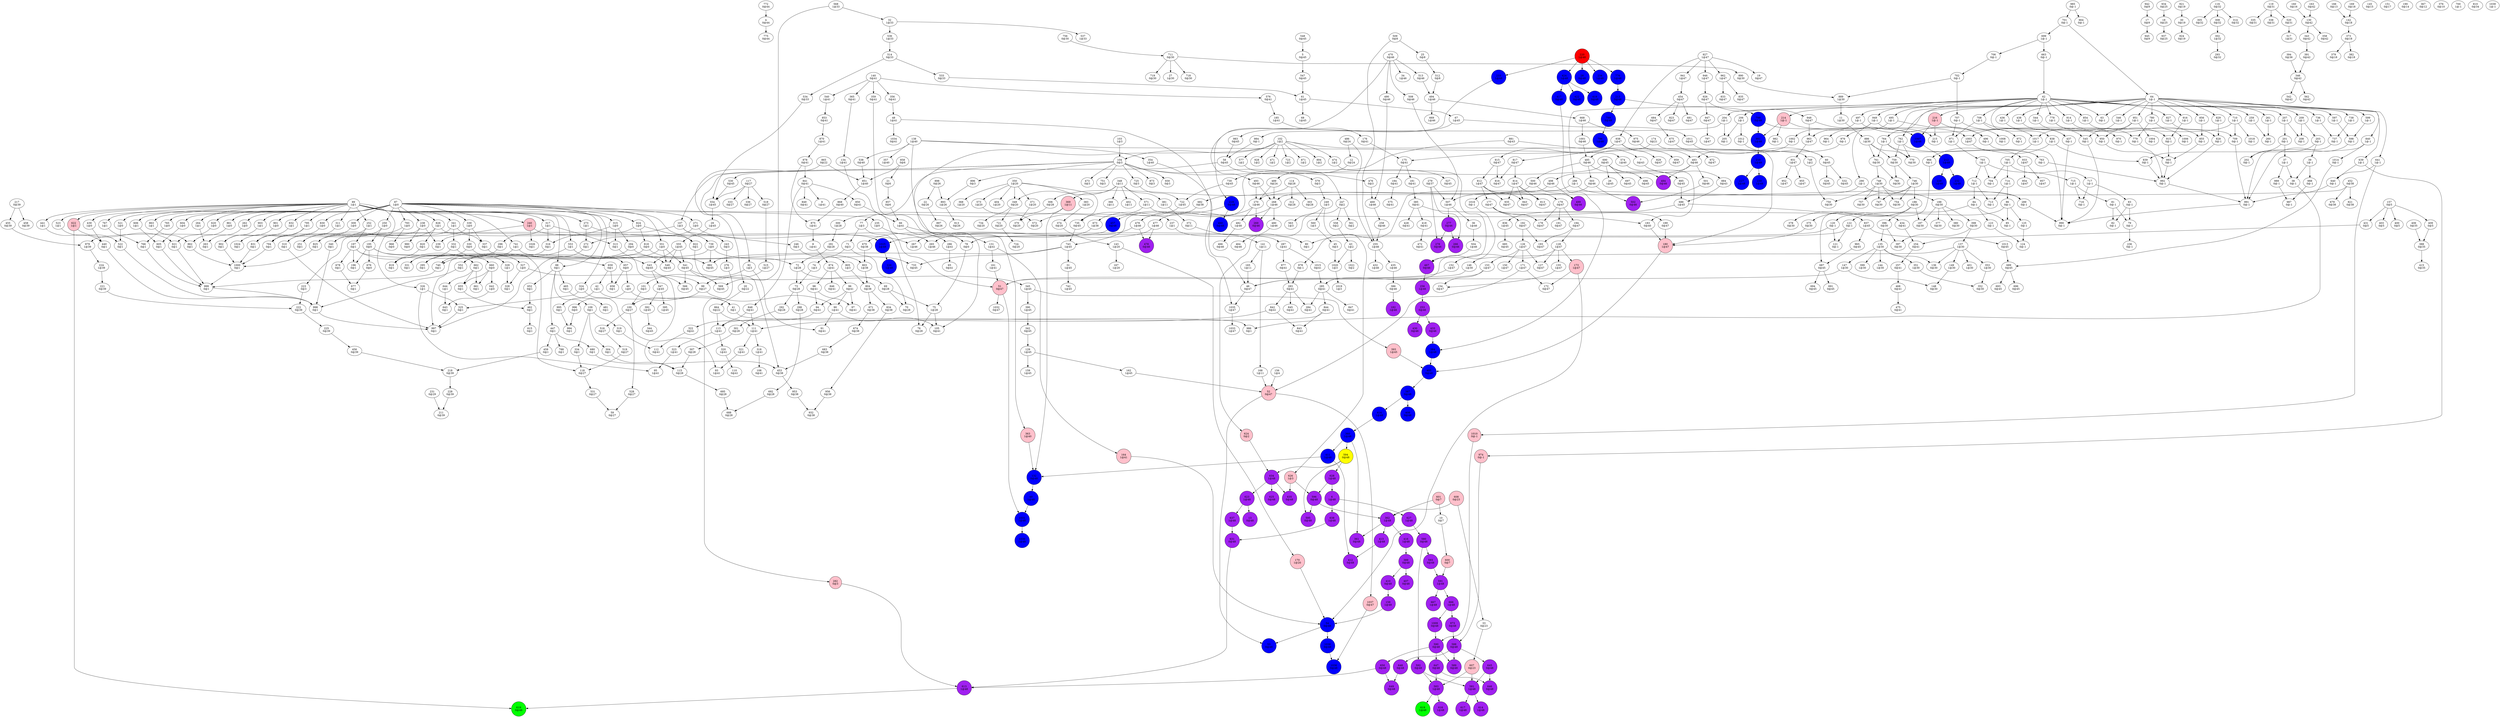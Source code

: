 digraph {
"4
0@44"->"775
0@44";
"5
0@45"->"547
0@45";
"6
1@48"->"627
1@48";
"6
1@48"->"638
1@48";
"7
0@43"->"884
0@43";
"8
1@41"->"874
1@41";
"9
1@41";
"10
0@7"->"600
0@7";
"11
1@30"->"886
1@30";
"12
0@24"->"489
0@24";
"13
0@48";
"17
0@9"->"945
0@9";
"18
0@25"->"937
0@25";
"19
0@47";
"20
0@22"->"864
0@22";
"21
0@6"->"857
0@6";
"22
0@26"->"897
0@26";
"25
0@8"->"512
0@8";
"26
1@45";
"27
1@30";
"28
0@48";
"29
1@45"->"555
1@45";
"30
0@19"->"924
0@19";
"31
1@45"->"742
1@45";
"32
1@33"->"536
1@33";
"32
1@33"->"537
1@33";
"33
0@23"->"607
0@23";
"34
1@46";
"36
1@46"->"504
1@46";
"37
1@-1"->"38
0@-1";
"37
1@-1"->"989
0@-1";
"38
0@-1"->"986
0@1";
"39
1@-1"->"38
0@-1";
"39
1@-1"->"988
0@-1";
"40
1@0"->"41
0@1";
"40
1@0"->"996
0@0";
"41
0@1"->"986
0@1";
"42
1@1"->"41
0@1";
"42
1@1"->"995
0@1";
"43
1@2"->"1020
1@3";
"43
1@2"->"1021
0@2";
"45
0@3"->"1020
1@3";
"46
0@47"->"1035
1@47";
"48
1@41"->"1034
0@41";
"48
1@41"->"1035
1@47";
"49
1@48"->"1031
1@48";
"51
0@47"->"1031
1@48";
"51
0@47"->"1032
0@47";
"52
0@47"->"53
0@48";
"52
0@47"->"1037
0@47";
"53
0@48";
"54
0@48"->"53
0@48";
"54
0@48"->"1038
0@48";
"58
0@45"->"527
0@45";
"58
0@45"->"530
0@45";
"59
0@27";
"60
0@45"->"529
0@45";
"60
0@45"->"532
0@45";
"61
1@45"->"67
1@45";
"61
1@45"->"68
1@45";
"62
1@-1"->"63
0@-1";
"62
1@-1"->"204
1@-1";
"62
1@-1"->"207
1@-1";
"62
1@-1"->"214
1@-1";
"62
1@-1"->"259
1@-1";
"62
1@-1"->"288
1@-1";
"62
1@-1"->"436
1@-1";
"62
1@-1"->"495
1@-1";
"62
1@-1"->"544
1@-1";
"62
1@-1"->"597
1@-1";
"62
1@-1"->"639
1@-1";
"62
1@-1"->"708
1@-1";
"62
1@-1"->"736
1@-1";
"62
1@-1"->"762
1@-1";
"62
1@-1"->"778
1@-1";
"62
1@-1"->"827
1@-1";
"62
1@-1"->"838
1@-1";
"62
1@-1"->"854
1@-1";
"62
1@-1"->"914
1@-1";
"62
1@-1"->"949
1@-1";
"63
0@-1";
"64
1@-1"->"63
0@-1";
"64
1@-1"->"206
1@-1";
"64
1@-1"->"209
1@-1";
"64
1@-1"->"216
1@-1";
"64
1@-1"->"261
1@-1";
"64
1@-1"->"290
1@-1";
"64
1@-1"->"438
1@-1";
"64
1@-1"->"497
1@-1";
"64
1@-1"->"546
1@-1";
"64
1@-1"->"599
1@-1";
"64
1@-1"->"641
1@-1";
"64
1@-1"->"710
1@-1";
"64
1@-1"->"738
1@-1";
"64
1@-1"->"764
1@-1";
"64
1@-1"->"780
1@-1";
"64
1@-1"->"829
1@-1";
"64
1@-1"->"840
1@-1";
"64
1@-1"->"856
1@-1";
"64
1@-1"->"916
1@-1";
"64
1@-1"->"951
1@-1";
"65
0@41";
"66
1@41"->"286
1@41";
"66
1@41"->"287
1@41";
"67
1@45"->"983
0@45";
"67
1@45"->"1011
0@45";
"68
1@45";
"69
0@28"->"70
0@28";
"69
0@28"->"75
1@28";
"70
0@28";
"71
0@3"->"70
0@28";
"71
0@3"->"74
1@3";
"72
1@28"->"69
0@28";
"72
1@28"->"73
0@28";
"73
0@28"->"292
0@28";
"73
0@28"->"298
0@28";
"74
1@3"->"73
0@28";
"75
1@28"->"76
0@28";
"75
1@28"->"105
0@41";
"76
0@28";
"77
1@3"->"71
0@3";
"77
1@3"->"76
0@28";
"78
0@0"->"75
1@28";
"79
0@-1"->"236
0@-1";
"80
0@1";
"81
0@-1"->"79
0@-1";
"81
0@-1"->"82
0@-1";
"82
0@-1";
"83
0@-1"->"79
0@-1";
"83
0@-1"->"82
0@-1";
"84
0@-1"->"85
0@-1";
"84
0@-1"->"120
0@-1";
"84
0@-1"->"123
0@-1";
"85
0@-1";
"86
0@-1"->"85
0@-1";
"86
0@-1"->"122
0@-1";
"86
0@-1"->"125
0@-1";
"87
1@0"->"88
0@1";
"87
1@0"->"235
1@0";
"87
1@0"->"238
1@0";
"87
1@0"->"250
1@0";
"87
1@0"->"262
1@0";
"87
1@0"->"271
1@0";
"87
1@0"->"309
1@0";
"87
1@0"->"315
1@0";
"87
1@0"->"324
1@0";
"87
1@0"->"339
1@0";
"87
1@0"->"439
1@0";
"87
1@0"->"521
1@0";
"87
1@0"->"551
1@0";
"87
1@0"->"604
1@0";
"87
1@0"->"620
1@0";
"87
1@0"->"739
1@0";
"87
1@0"->"765
1@0";
"87
1@0"->"793
1@0";
"87
1@0"->"824
1@0";
"87
1@0"->"830
1@0";
"87
1@0"->"861
1@0";
"87
1@0"->"901
1@0";
"88
0@1"->"109
0@1";
"88
0@1"->"447
0@1";
"88
0@1"->"465
0@1";
"88
0@1"->"652
0@1";
"89
1@1"->"88
0@1";
"89
1@1"->"237
1@1";
"89
1@1"->"240
1@1";
"89
1@1"->"252
1@1";
"89
1@1"->"264
1@1";
"89
1@1"->"273
1@1";
"89
1@1"->"311
1@1";
"89
1@1"->"317
1@1";
"89
1@1"->"326
1@1";
"89
1@1"->"341
1@1";
"89
1@1"->"441
1@1";
"89
1@1"->"523
1@1";
"89
1@1"->"553
1@1";
"89
1@1"->"606
1@1";
"89
1@1"->"622
1@1";
"89
1@1"->"741
1@1";
"89
1@1"->"767
1@1";
"89
1@1"->"795
1@1";
"89
1@1"->"826
1@1";
"89
1@1"->"832
1@1";
"89
1@1"->"863
1@1";
"89
1@1"->"903
1@1";
"90
1@41"->"91
0@41";
"90
1@41"->"105
0@41";
"91
0@41";
"92
1@3"->"91
0@41";
"92
1@3"->"101
0@3";
"93
1@41";
"94
0@41"->"322
0@41";
"95
1@41";
"96
0@41"->"90
1@41";
"96
0@41"->"94
0@41";
"96
0@41"->"97
0@41";
"97
0@41";
"98
0@41"->"94
0@41";
"98
0@41"->"97
0@41";
"99
0@27"->"90
1@41";
"99
0@27"->"100
0@27";
"100
0@27"->"516
0@27";
"100
0@27"->"528
0@27";
"101
0@3"->"100
0@27";
"102
1@2"->"104
0@3";
"102
1@2"->"105
0@41";
"102
1@2"->"471
1@2";
"102
1@2"->"474
1@2";
"102
1@2"->"577
1@2";
"102
1@2"->"723
1@2";
"102
1@2"->"749
1@2";
"102
1@2"->"871
1@2";
"102
1@2"->"894
1@2";
"102
1@2"->"928
1@2";
"103
1@3"->"104
0@3";
"104
0@3"->"77
1@3";
"104
0@3"->"92
1@3";
"104
0@3"->"107
1@3";
"104
0@3"->"473
0@3";
"104
0@3"->"476
0@3";
"104
0@3"->"579
0@3";
"104
0@3"->"725
0@3";
"104
0@3"->"751
0@3";
"104
0@3"->"873
0@3";
"104
0@3"->"896
0@3";
"104
0@3"->"930
0@3";
"105
0@41";
"107
1@3"->"223
0@3";
"107
1@3"->"243
0@3";
"107
1@3"->"246
0@3";
"108
0@41";
"109
0@1"->"304
0@1";
"109
0@1"->"319
0@1";
"109
0@1"->"334
0@1";
"110
0@41";
"111
1@41"->"318
1@41";
"111
1@41"->"321
1@41";
"112
0@41";
"113
1@41"->"320
1@41";
"113
1@41"->"323
1@41";
"114
0@28"->"303
0@28";
"114
0@28"->"306
0@28";
"114
0@28"->"312
0@28";
"115
0@28"->"695
0@28";
"116
0@32"->"305
0@32";
"116
0@32"->"308
0@32";
"116
0@32"->"314
0@32";
"117
0@27"->"333
0@27";
"117
0@27"->"336
0@27";
"117
0@27"->"518
0@27";
"117
0@27"->"554
1@45";
"118
0@27"->"531
0@27";
"119
0@31"->"335
0@31";
"119
0@31"->"338
0@31";
"119
0@31"->"520
0@31";
"120
0@-1"->"78
0@0";
"120
0@-1"->"121
0@-1";
"121
0@-1";
"122
0@-1"->"80
0@1";
"122
0@-1"->"121
0@-1";
"123
0@-1"->"124
0@-1";
"124
0@-1";
"125
0@-1"->"124
0@-1";
"126
1@47"->"127
0@47";
"126
1@47"->"150
1@47";
"126
1@47"->"153
1@47";
"126
1@47"->"171
1@47";
"127
0@47";
"128
1@47"->"127
0@47";
"128
1@47"->"152
1@47";
"128
1@47"->"155
1@47";
"128
1@47"->"173
1@47";
"129
1@45"->"159
1@45";
"129
1@45"->"162
1@45";
"130
0@42"->"343
0@42";
"130
0@42"->"358
0@42";
"131
1@41"->"161
1@41";
"131
1@41"->"164
1@41";
"132
0@48"->"49
1@48";
"134
1@41"->"51
0@47";
"135
1@30"->"136
0@30";
"135
1@30"->"144
1@30";
"135
1@30"->"147
1@30";
"135
1@30"->"351
1@30";
"135
1@30"->"399
1@30";
"136
0@30";
"137
1@30"->"136
0@30";
"137
1@30"->"146
1@30";
"137
1@30"->"149
1@30";
"137
1@30"->"353
1@30";
"137
1@30"->"401
1@30";
"138
1@40"->"354
1@40";
"138
1@40"->"357
1@40";
"138
1@40"->"363
1@40";
"138
1@40"->"538
0@40";
"138
1@40"->"574
1@40";
"140
0@41"->"356
0@41";
"140
0@41"->"359
0@41";
"140
0@41"->"365
0@41";
"140
0@41"->"540
1@41";
"140
0@41"->"576
0@41";
"141
1@11"->"165
1@11";
"141
1@11"->"168
1@11";
"142
0@18"->"373
0@18";
"143
1@20"->"167
1@20";
"143
1@20"->"170
1@20";
"144
1@30";
"145
0@15";
"146
1@30"->"51
0@47";
"147
1@30"->"46
0@47";
"147
1@30"->"148
0@30";
"148
0@30";
"149
1@30"->"148
0@30";
"150
1@47";
"151
0@17";
"152
1@47"->"51
0@47";
"153
1@47"->"46
0@47";
"153
1@47"->"154
0@47";
"154
0@47";
"155
1@47"->"154
0@47";
"156
1@4"->"52
0@47";
"157
0@5"->"400
0@5";
"157
0@5"->"403
0@5";
"157
0@5"->"409
0@5";
"157
0@5"->"431
0@5";
"158
1@48"->"54
0@48";
"159
1@45";
"160
0@16"->"130
0@42";
"161
1@41"->"51
0@47";
"162
1@45"->"52
0@47";
"163
0@42"->"130
0@42";
"164
1@41"->"54
0@48";
"165
1@11"->"46
0@47";
"166
0@13"->"142
0@18";
"167
1@20";
"168
1@11"->"52
0@47";
"169
0@18"->"142
0@18";
"170
1@20"->"54
0@48";
"171
1@47"->"52
0@47";
"171
1@47"->"172
0@47";
"172
0@47";
"173
1@47"->"54
0@48";
"173
1@47"->"172
0@47";
"174
0@21"->"175
0@41";
"174
0@21"->"180
1@47";
"175
0@41"->"181
0@41";
"175
0@41"->"184
0@41";
"176
0@41"->"175
0@41";
"177
0@47"->"178
0@47";
"177
0@47"->"189
0@47";
"177
0@47"->"192
0@47";
"178
0@47";
"179
0@47"->"178
0@47";
"179
0@47"->"191
0@47";
"179
0@47"->"194
0@47";
"180
1@47"->"405
0@48";
"181
0@41"->"385
0@41";
"182
1@46";
"183
0@40"->"180
1@47";
"184
0@41"->"575
0@41";
"185
1@41"->"176
0@41";
"186
0@30"->"187
0@30";
"186
0@30"->"375
0@30";
"186
0@30"->"378
0@30";
"186
0@30"->"396
0@30";
"187
0@30";
"188
0@30"->"187
0@30";
"188
0@30"->"377
0@30";
"188
0@30"->"380
0@30";
"188
0@30"->"398
0@30";
"189
0@47"->"180
1@47";
"190
0@14";
"191
0@47";
"192
0@47"->"126
1@47";
"192
0@47"->"193
0@47";
"193
0@47";
"194
0@47"->"128
1@47";
"194
0@47"->"193
0@47";
"195
0@0"->"196
0@1";
"195
0@0"->"657
0@0";
"195
0@0"->"660
0@0";
"195
0@0"->"676
0@0";
"196
0@1";
"197
0@1"->"196
0@1";
"197
0@1"->"659
0@1";
"197
0@1"->"662
0@1";
"197
0@1"->"678
0@1";
"201
0@-1"->"37
1@-1";
"201
0@-1"->"202
0@-1";
"202
0@-1";
"203
0@-1"->"39
1@-1";
"203
0@-1"->"202
0@-1";
"204
1@-1"->"205
0@-1";
"204
1@-1"->"984
0@-1";
"205
0@-1";
"206
1@-1"->"205
0@-1";
"206
1@-1"->"1012
0@-1";
"207
1@-1"->"201
0@-1";
"207
1@-1"->"208
0@-1";
"208
0@-1";
"209
1@-1"->"203
0@-1";
"209
1@-1"->"208
0@-1";
"210
1@48"->"227
1@48";
"210
1@48"->"230
1@48";
"211
0@39";
"212
1@48"->"229
1@48";
"212
1@48"->"232
1@48";
"213
0@48"->"798
0@48";
"213
0@48"->"799
0@48";
"214
1@-1"->"215
0@-1";
"214
1@-1"->"981
1@48";
"214
1@-1"->"982
0@-1";
"215
0@-1";
"216
1@-1"->"215
0@-1";
"216
1@-1"->"1007
1@48";
"216
1@-1"->"1008
0@-1";
"217
0@39"->"455
0@39";
"217
0@39"->"458
0@39";
"218
0@39"->"228
0@39";
"219
0@48"->"457
0@48";
"219
0@48"->"460
0@48";
"220
1@48"->"28
0@48";
"220
1@48"->"233
1@48";
"220
1@48"->"234
1@48";
"220
1@48"->"424
1@48";
"220
1@48"->"776
1@48";
"221
0@39"->"222
0@39";
"222
0@39"->"225
0@39";
"223
0@3"->"222
0@39";
"224
1@39"->"221
0@39";
"225
0@39"->"456
0@39";
"226
1@48";
"227
1@48";
"228
0@39"->"211
0@39";
"229
1@48";
"230
1@48";
"231
0@29"->"211
0@39";
"232
1@48";
"233
1@48"->"219
0@48";
"234
1@48";
"235
1@0"->"78
0@0";
"236
0@-1";
"237
1@1"->"80
0@1";
"238
1@0"->"239
0@1";
"238
1@0"->"979
1@39";
"238
1@0"->"980
0@0";
"239
0@1";
"240
1@1"->"239
0@1";
"240
1@1"->"1025
1@48";
"240
1@1"->"1026
0@1";
"243
0@3"->"276
1@3";
"246
0@3"->"805
1@3";
"247
0@2"->"558
0@2";
"247
0@2"->"561
0@2";
"247
0@2"->"624
0@2";
"249
1@3"->"560
1@3";
"249
1@3"->"563
1@3";
"249
1@3"->"626
1@3";
"250
1@0"->"195
0@0";
"250
1@0"->"251
0@1";
"251
0@1";
"252
1@1"->"197
0@1";
"252
1@1"->"251
0@1";
"253
0@46"->"430
0@46";
"253
0@46"->"433
0@46";
"254
0@41"->"257
0@41";
"255
1@46"->"432
1@46";
"255
1@46"->"435
1@46";
"256
1@46"->"253
0@46";
"257
0@41"->"468
0@41";
"258
0@46"->"255
1@46";
"259
1@-1"->"260
0@-1";
"260
0@-1";
"261
1@-1"->"260
0@-1";
"262
1@0"->"263
0@1";
"263
0@1";
"264
1@1"->"263
0@1";
"265
1@46";
"266
0@46";
"267
1@46";
"268
1@46"->"269
0@46";
"268
1@46"->"477
1@46";
"268
1@46"->"480
1@46";
"269
0@46";
"270
1@46"->"269
0@46";
"270
1@46"->"479
1@46";
"270
1@46"->"482
1@46";
"271
1@0"->"265
1@46";
"271
1@0"->"272
0@1";
"272
0@1"->"997
0@1";
"273
1@1"->"267
1@46";
"273
1@1"->"272
0@1";
"276
1@3"->"282
0@3";
"277
0@46"->"266
0@46";
"277
0@46"->"278
0@46";
"278
0@46";
"279
0@37"->"266
0@46";
"279
0@37"->"278
0@46";
"279
0@37"->"507
1@46";
"282
0@3"->"613
1@48";
"283
0@41"->"284
0@41";
"283
0@41"->"842
0@41";
"283
0@41"->"845
0@41";
"284
0@41";
"285
0@41"->"284
0@41";
"285
0@41"->"844
0@41";
"285
0@41"->"847
0@41";
"286
1@41"->"65
0@41";
"287
1@41"->"977
0@41";
"287
1@41"->"1015
0@41";
"288
1@-1"->"289
0@-1";
"288
1@-1"->"978
0@-1";
"289
0@-1"->"990
0@-1";
"290
1@-1"->"289
0@-1";
"290
1@-1"->"1016
0@-1";
"291
0@28"->"72
1@28";
"292
0@28"->"301
0@28";
"293
0@32";
"294
0@0"->"72
1@28";
"294
0@0"->"295
0@1";
"295
0@1";
"296
0@1"->"295
0@1";
"298
0@28"->"692
0@28";
"300
1@28"->"291
0@28";
"301
0@28"->"307
0@28";
"302
1@32"->"293
0@32";
"303
0@28";
"304
0@1"->"115
0@28";
"305
0@32";
"306
0@28"->"300
1@28";
"307
0@28"->"115
0@28";
"308
0@32"->"302
1@32";
"309
1@0"->"310
0@1";
"310
0@1"->"997
0@1";
"311
1@1"->"310
0@1";
"312
0@28";
"313
0@1"->"115
0@28";
"314
0@32";
"315
1@0"->"294
0@0";
"315
1@0"->"313
0@1";
"315
1@0"->"316
0@1";
"316
0@1"->"997
0@1";
"317
1@1"->"296
0@1";
"317
1@1"->"313
0@1";
"317
1@1"->"316
0@1";
"318
1@41"->"108
0@41";
"319
0@1"->"112
0@41";
"320
1@41"->"110
0@41";
"321
1@41"->"93
1@41";
"322
0@41"->"112
0@41";
"323
1@41"->"95
1@41";
"324
1@0"->"93
1@41";
"324
1@0"->"325
0@1";
"325
0@1"->"997
0@1";
"326
1@1"->"95
1@41";
"326
1@1"->"325
0@1";
"327
1@0"->"99
0@27";
"327
1@0"->"328
0@1";
"328
0@1";
"329
1@1"->"328
0@1";
"330
0@0"->"327
1@0";
"330
0@0"->"331
0@1";
"331
0@1";
"332
0@1"->"329
1@1";
"332
0@1"->"331
0@1";
"333
0@27";
"334
0@1"->"118
0@27";
"335
0@31";
"336
0@27";
"337
0@1"->"118
0@27";
"338
0@31";
"339
1@0"->"330
0@0";
"339
1@0"->"337
0@1";
"339
1@0"->"340
0@1";
"340
0@1"->"998
0@1";
"341
1@1"->"332
0@1";
"341
1@1"->"337
0@1";
"341
1@1"->"340
0@1";
"342
0@45"->"129
1@45";
"343
0@42"->"391
0@42";
"344
0@45";
"345
1@45"->"390
1@45";
"345
1@45"->"393
1@45";
"346
0@42"->"542
0@42";
"346
0@42"->"562
0@42";
"347
1@45"->"392
1@45";
"347
1@45"->"395
1@45";
"348
1@11"->"349
0@20";
"348
1@11"->"366
1@11";
"348
1@11"->"369
1@11";
"348
1@11"->"381
1@11";
"348
1@11"->"402
1@11";
"348
1@11"->"571
1@11";
"349
0@20"->"721
0@20";
"349
0@20"->"734
0@20";
"350
1@20"->"349
0@20";
"350
1@20"->"368
1@20";
"350
1@20"->"371
1@20";
"350
1@20"->"383
1@20";
"350
1@20"->"404
1@20";
"350
1@20"->"573
1@20";
"350
1@20"->"735
0@45";
"351
1@30"->"352
0@30";
"352
0@30";
"353
1@30"->"352
0@30";
"354
1@40"->"46
0@47";
"356
0@41"->"48
1@41";
"357
1@40";
"358
0@42";
"359
0@41"->"131
1@41";
"360
1@48"->"361
0@48";
"360
1@48"->"411
1@48";
"360
1@48"->"594
0@48";
"361
0@48";
"362
1@48"->"361
0@48";
"362
1@48"->"413
1@48";
"362
1@48"->"416
1@48";
"363
1@40"->"132
0@48";
"365
0@41"->"134
1@41";
"366
1@11";
"367
0@12";
"368
1@20";
"369
1@11"->"132
0@48";
"369
1@11"->"370
0@20";
"370
0@20";
"371
1@20"->"370
0@20";
"372
0@11"->"141
1@11";
"373
0@18"->"379
0@18";
"373
0@18"->"382
0@18";
"374
0@20"->"143
1@20";
"375
0@30"->"180
1@47";
"376
0@10";
"377
0@30";
"378
0@30";
"379
0@18";
"380
0@30";
"381
1@11"->"372
0@11";
"382
0@18";
"383
1@20"->"374
0@20";
"384
1@48"->"405
0@48";
"385
0@41"->"418
0@41";
"385
0@41"->"428
0@41";
"385
0@41"->"434
0@41";
"386
0@46"->"182
1@46";
"387
0@48"->"408
0@48";
"387
0@48"->"414
1@48";
"388
0@35"->"415
0@35";
"389
0@48"->"407
0@48";
"389
0@48"->"410
0@48";
"390
1@45"->"342
0@45";
"391
0@42"->"346
0@42";
"392
1@45"->"344
0@45";
"393
1@45"->"405
0@48";
"394
0@36"->"346
0@42";
"395
1@45";
"396
0@30"->"135
1@30";
"396
0@30"->"397
0@30";
"397
0@30";
"398
0@30"->"137
1@30";
"398
0@30"->"397
0@30";
"399
1@30";
"400
0@5";
"401
1@30";
"402
1@11";
"403
0@5";
"404
1@20";
"405
0@48"->"387
0@48";
"406
0@35"->"388
0@35";
"407
0@48";
"408
0@48";
"409
0@5"->"388
0@35";
"410
0@48"->"158
1@48";
"411
1@48"->"132
0@48";
"411
1@48"->"412
0@48";
"412
0@48";
"413
1@48"->"412
0@48";
"414
1@48"->"360
1@48";
"415
0@35";
"416
1@48"->"389
0@48";
"417
0@48"->"384
1@48";
"418
0@41"->"472
0@41";
"419
0@48";
"422
0@48";
"424
1@48"->"417
0@48";
"424
1@48"->"419
0@48";
"424
1@48"->"422
0@48";
"428
0@41";
"430
0@46";
"431
0@5"->"254
0@41";
"432
1@46";
"433
0@46"->"384
1@48";
"434
0@41"->"254
0@41";
"435
1@46"->"386
0@46";
"436
1@-1"->"437
0@-1";
"437
0@-1"->"990
0@-1";
"438
1@-1"->"437
0@-1";
"439
1@0"->"440
0@1";
"440
0@1"->"998
0@1";
"441
1@1"->"440
0@1";
"447
0@1"->"459
0@1";
"447
0@1"->"680
0@1";
"447
0@1"->"788
0@1";
"452
0@38"->"679
0@38";
"452
0@38"->"682
0@38";
"452
0@38"->"821
0@38";
"453
0@38"->"953
0@38";
"454
0@47"->"681
0@47";
"454
0@47"->"684
0@47";
"454
0@47"->"823
0@47";
"455
0@39"->"979
1@39";
"456
0@39"->"218
0@39";
"457
0@48"->"1025
1@48";
"458
0@39";
"459
0@1"->"218
0@39";
"460
0@48";
"462
0@1"->"615
0@1";
"464
0@46";
"465
0@1"->"481
0@1";
"466
0@46";
"467
0@46"->"256
1@46";
"468
0@41"->"475
0@41";
"469
1@46"->"258
0@46";
"470
0@46"->"34
1@46";
"470
0@46"->"490
0@46";
"470
0@46"->"493
0@46";
"470
0@46"->"508
0@46";
"470
0@46"->"513
0@46";
"471
1@2";
"472
0@41";
"473
0@3";
"474
1@2"->"467
0@46";
"475
0@41";
"476
0@3"->"469
1@46";
"477
1@46"->"265
1@46";
"477
1@46"->"478
0@46";
"478
0@46";
"479
1@46"->"267
1@46";
"479
1@46"->"478
0@46";
"480
1@46"->"464
0@46";
"481
0@1";
"482
1@46"->"466
0@46";
"483
0@46"->"484
0@46";
"483
0@46"->"498
0@46";
"483
0@46"->"501
0@46";
"484
0@46";
"485
0@46"->"484
0@46";
"485
0@46"->"500
0@46";
"485
0@46"->"503
0@46";
"486
0@24"->"12
0@24";
"486
0@24"->"255
1@46";
"489
0@24"->"268
1@46";
"489
0@24"->"270
1@46";
"490
0@46"->"469
1@46";
"493
0@46"->"268
1@46";
"493
0@46"->"270
1@46";
"494
1@46"->"668
1@46";
"494
1@46"->"669
1@46";
"495
1@-1"->"496
0@-1";
"495
1@-1"->"976
0@-1";
"496
0@-1"->"990
0@-1";
"497
1@-1"->"496
0@-1";
"497
1@-1"->"1002
0@-1";
"498
0@46"->"268
1@46";
"498
0@46"->"499
0@46";
"499
0@46";
"500
0@46"->"270
1@46";
"500
0@46"->"499
0@46";
"501
0@46"->"502
0@46";
"502
0@46";
"503
0@46"->"502
0@46";
"503
0@46"->"507
1@46";
"504
1@46"->"467
0@46";
"507
1@46"->"36
1@46";
"507
1@46"->"277
0@46";
"508
0@46"->"507
1@46";
"509
0@8"->"25
0@8";
"509
0@8"->"255
1@46";
"512
0@8"->"494
1@46";
"513
0@46"->"494
1@46";
"514
0@33"->"533
0@33";
"514
0@33"->"534
0@33";
"515
1@27"->"99
0@27";
"516
0@27"->"519
0@27";
"517
1@31";
"518
0@27"->"515
1@27";
"519
0@27"->"118
0@27";
"520
0@31"->"517
1@31";
"521
1@0"->"522
0@1";
"522
0@1"->"998
0@1";
"523
1@1"->"522
0@1";
"527
0@45";
"528
0@27"->"59
0@27";
"529
0@45";
"530
0@45"->"554
1@45";
"531
0@27"->"59
0@27";
"532
0@45";
"533
0@33"->"61
1@45";
"534
0@33"->"554
1@45";
"536
1@33"->"514
0@33";
"537
1@33";
"538
0@40"->"851
1@40";
"540
1@41"->"853
0@41";
"541
0@45"->"345
1@45";
"541
0@45"->"566
0@45";
"541
0@45"->"569
0@45";
"542
0@42";
"543
0@45"->"347
1@45";
"543
0@45"->"566
0@45";
"544
1@-1"->"545
0@-1";
"545
0@-1"->"990
0@-1";
"546
1@-1"->"545
0@-1";
"547
0@45"->"61
1@45";
"548
0@45"->"5
0@45";
"549
0@45";
"551
1@0"->"541
0@45";
"551
1@0"->"549
0@45";
"551
1@0"->"552
0@1";
"552
0@1"->"998
0@1";
"553
1@1"->"543
0@45";
"553
1@1"->"549
0@45";
"553
1@1"->"552
0@1";
"554
1@45"->"29
1@45";
"555
1@45"->"541
0@45";
"555
1@45"->"543
0@45";
"555
1@45"->"549
0@45";
"558
0@2"->"43
1@2";
"560
1@3"->"45
0@3";
"561
0@2";
"562
0@42";
"563
1@3";
"566
0@45";
"568
1@33"->"32
1@33";
"568
1@33"->"569
0@45";
"569
0@45";
"571
1@11"->"183
0@40";
"571
1@11"->"572
0@20";
"572
0@20";
"573
1@20"->"572
0@20";
"574
1@40"->"183
0@40";
"575
0@41";
"576
0@41"->"185
1@41";
"577
1@2"->"247
0@2";
"579
0@3"->"249
1@3";
"580
0@48"->"592
0@48";
"580
0@48"->"593
0@48";
"581
1@48"->"614
1@48";
"581
1@48"->"617
1@48";
"583
1@48"->"616
1@48";
"583
1@48"->"619
1@48";
"588
0@48"->"589
0@48";
"588
0@48"->"645
0@48";
"588
0@48"->"648
0@48";
"589
0@48";
"590
0@48"->"589
0@48";
"590
0@48"->"647
0@48";
"590
0@48"->"650
0@48";
"591
1@48"->"666
1@48";
"591
1@48"->"667
1@48";
"592
0@48"->"581
1@48";
"592
0@48"->"583
1@48";
"593
0@48"->"591
1@48";
"594
0@48"->"595
0@48";
"594
0@48"->"628
1@48";
"594
0@48"->"634
1@48";
"595
0@48";
"596
0@48"->"362
1@48";
"596
0@48"->"595
0@48";
"597
1@-1"->"598
0@-1";
"598
0@-1"->"991
0@-1";
"599
1@-1"->"598
0@-1";
"600
0@7"->"591
1@48";
"601
0@7"->"10
0@7";
"601
0@7"->"362
1@48";
"604
1@0"->"605
0@1";
"605
0@1"->"999
0@1";
"606
1@1"->"605
0@1";
"607
0@23"->"581
1@48";
"607
0@23"->"583
1@48";
"608
0@23"->"33
0@23";
"608
0@23"->"362
1@48";
"613
1@48"->"619
0@48";
"614
1@48";
"615
0@1";
"616
1@48";
"617
1@48";
"619
0@48";
"619
1@48";
"620
1@0"->"621
0@1";
"621
0@1"->"999
0@1";
"622
1@1"->"619
0@48";
"622
1@1"->"621
0@1";
"623
1@48"->"13
0@48";
"623
1@48"->"637
1@48";
"624
0@2"->"634
1@48";
"625
0@48";
"626
1@3"->"596
0@48";
"626
1@3"->"635
0@48";
"627
1@48"->"580
0@48";
"628
1@48"->"6
1@48";
"628
1@48"->"596
0@48";
"631
0@48"->"613
1@48";
"634
1@48"->"623
1@48";
"634
1@48"->"625
0@48";
"634
1@48"->"635
0@48";
"635
0@48";
"637
1@48"->"631
0@48";
"638
1@48"->"631
0@48";
"639
1@-1"->"640
0@-1";
"639
1@-1"->"974
0@-1";
"640
0@-1"->"991
0@-1";
"641
1@-1"->"640
0@-1";
"641
1@-1"->"1010
0@-1";
"642
1@0"->"643
0@1";
"643
0@1";
"644
1@1"->"643
0@1";
"645
0@48"->"581
1@48";
"645
0@48"->"646
0@48";
"646
0@48";
"647
0@48"->"583
1@48";
"647
0@48"->"646
0@48";
"648
0@48"->"649
0@48";
"649
0@48";
"650
0@48"->"613
1@48";
"650
0@48"->"649
0@48";
"652
0@1"->"462
0@1";
"655
0@1"->"462
0@1";
"657
0@0"->"40
1@0";
"657
0@0"->"658
0@1";
"658
0@1";
"659
0@1"->"42
1@1";
"659
0@1"->"658
0@1";
"660
0@0"->"642
1@0";
"660
0@0"->"655
0@1";
"660
0@0"->"661
0@1";
"661
0@1";
"662
0@1"->"644
1@1";
"662
0@1"->"655
0@1";
"662
0@1"->"661
0@1";
"663
0@-1"->"62
1@-1";
"664
0@-1";
"666
1@48"->"973
0@48";
"666
1@48"->"1009
0@48";
"667
1@48";
"668
1@46"->"975
0@46";
"668
1@46"->"1001
0@46";
"669
1@46";
"670
0@38"->"803
1@38";
"671
0@38"->"674
0@38";
"672
0@47";
"673
1@38"->"670
0@38";
"674
0@38"->"683
0@38";
"675
1@47"->"672
0@47";
"676
0@0"->"677
0@1";
"677
0@1";
"678
0@1"->"677
0@1";
"679
0@38";
"680
0@1"->"453
0@38";
"681
0@47";
"682
0@38"->"673
1@38";
"683
0@38"->"453
0@38";
"684
0@47"->"675
1@47";
"685
0@45";
"686
1@45"->"836
1@45";
"686
1@45"->"837
1@45";
"687
0@45"->"691
0@45";
"687
0@45"->"694
0@45";
"688
0@28";
"689
0@45"->"693
0@45";
"689
0@45"->"696
0@45";
"690
0@45"->"26
1@45";
"690
0@45"->"697
0@45";
"690
0@45"->"698
0@45";
"690
0@45"->"730
0@45";
"690
0@45"->"885
0@45";
"691
0@45";
"692
0@28"->"688
0@28";
"693
0@45";
"694
0@45";
"695
0@28"->"688
0@28";
"696
0@45";
"697
0@45";
"698
0@45";
"699
1@-1"->"663
0@-1";
"699
1@-1"->"706
0@-1";
"700
1@-1";
"701
0@-1"->"64
1@-1";
"701
0@-1"->"699
1@-1";
"702
0@-1"->"707
0@-1";
"702
0@-1"->"889
1@30";
"703
1@-1"->"704
0@-1";
"703
1@-1"->"712
1@-1";
"703
1@-1"->"715
1@-1";
"704
0@-1";
"705
1@-1"->"704
0@-1";
"705
1@-1"->"714
1@-1";
"705
1@-1"->"717
1@-1";
"706
0@-1"->"702
0@-1";
"707
0@-1"->"971
1@-1";
"707
0@-1"->"1017
1@-1";
"708
1@-1"->"709
0@-1";
"708
1@-1"->"971
1@-1";
"708
1@-1"->"972
0@-1";
"709
0@-1"->"991
0@-1";
"710
1@-1"->"709
0@-1";
"710
1@-1"->"1017
1@-1";
"710
1@-1"->"1018
0@-1";
"711
0@30"->"27
1@30";
"711
0@30"->"718
0@30";
"711
0@30"->"719
0@30";
"711
0@30"->"890
0@30";
"712
1@-1"->"84
0@-1";
"712
1@-1"->"713
0@-1";
"713
0@-1";
"714
1@-1"->"86
0@-1";
"714
1@-1"->"713
0@-1";
"715
1@-1"->"81
0@-1";
"715
1@-1"->"716
0@-1";
"716
0@-1";
"717
1@-1"->"83
0@-1";
"717
1@-1"->"716
0@-1";
"718
0@30";
"719
0@30";
"721
0@20"->"724
0@20";
"722
1@45"->"735
0@45";
"723
1@2";
"724
0@20";
"725
0@3"->"722
1@45";
"730
0@45"->"722
1@45";
"733
0@45";
"734
0@20";
"735
0@45"->"743
1@45";
"736
1@-1"->"737
0@-1";
"737
0@-1"->"991
0@-1";
"738
1@-1"->"737
0@-1";
"739
1@0"->"733
0@45";
"739
1@0"->"740
0@1";
"739
1@0"->"882
0@45";
"740
0@1"->"999
0@1";
"741
1@1"->"740
0@1";
"741
1@1"->"882
0@45";
"742
1@45";
"743
1@45"->"31
1@45";
"743
1@45"->"733
0@45";
"743
1@45"->"882
0@45";
"746
1@30"->"186
0@30";
"746
1@30"->"747
0@30";
"746
1@30"->"754
0@30";
"746
1@30"->"757
0@30";
"747
0@30";
"748
1@30"->"188
0@30";
"748
1@30"->"747
0@30";
"748
1@30"->"750
0@30";
"748
1@30"->"754
0@30";
"748
1@30"->"757
0@30";
"749
1@2"->"750
0@30";
"750
0@30";
"751
0@3";
"754
0@30";
"756
0@30"->"711
0@30";
"757
0@30";
"759
0@30"->"746
1@30";
"759
0@30"->"760
0@30";
"760
0@30";
"761
0@30"->"748
1@30";
"761
0@30"->"760
0@30";
"762
1@-1"->"759
0@30";
"762
1@-1"->"763
0@-1";
"762
1@-1"->"770
0@30";
"763
0@-1"->"992
0@-1";
"764
1@-1"->"761
0@30";
"764
1@-1"->"763
0@-1";
"764
1@-1"->"770
0@30";
"765
1@0"->"766
0@1";
"766
0@1"->"999
0@1";
"767
1@1"->"766
0@1";
"770
0@30";
"772
0@44"->"4
0@44";
"775
0@44";
"776
1@48"->"213
0@48";
"778
1@-1"->"779
0@-1";
"778
1@-1"->"970
0@-1";
"779
0@-1"->"992
0@-1";
"780
1@-1"->"779
0@-1";
"780
1@-1"->"1006
0@-1";
"788
0@1";
"793
1@0"->"794
0@1";
"793
1@0"->"968
0@0";
"794
0@1"->"1000
0@1";
"795
1@1"->"794
0@1";
"795
1@1"->"1024
0@1";
"796
1@48";
"797
1@47";
"798
0@48"->"981
1@48";
"798
0@48"->"1007
1@48";
"799
0@48"->"796
1@48";
"803
1@38"->"804
0@38";
"804
0@38"->"671
0@38";
"804
0@38"->"834
0@38";
"805
1@3"->"804
0@38";
"810
0@34";
"812
1@47"->"177
0@47";
"812
1@47"->"813
0@47";
"812
1@47"->"935
0@47";
"812
1@47"->"943
0@47";
"813
0@47";
"814
1@47"->"179
0@47";
"814
1@47"->"813
0@47";
"814
1@47"->"935
0@47";
"814
1@47"->"943
0@47";
"815
0@47"->"812
1@47";
"815
0@47"->"816
0@47";
"816
0@47";
"817
0@47"->"814
1@47";
"817
0@47"->"816
0@47";
"818
0@0"->"803
1@38";
"818
0@0"->"819
0@1";
"819
0@1";
"820
0@1"->"819
0@1";
"821
0@38";
"822
0@1"->"453
0@38";
"823
0@47";
"824
1@0"->"818
0@0";
"824
1@0"->"822
0@1";
"824
1@0"->"825
0@1";
"825
0@1"->"1000
0@1";
"826
1@1"->"820
0@1";
"826
1@1"->"822
0@1";
"826
1@1"->"825
0@1";
"827
1@-1"->"828
0@-1";
"828
0@-1"->"992
0@-1";
"829
1@-1"->"828
0@-1";
"830
1@0"->"831
0@1";
"831
0@1"->"1000
0@1";
"832
1@1"->"831
0@1";
"833
0@47";
"834
0@38"->"956
0@38";
"835
0@47";
"836
1@45"->"685
0@45";
"837
1@45"->"965
0@45";
"837
1@45"->"1013
0@45";
"838
1@-1"->"839
0@-1";
"838
1@-1"->"966
0@-1";
"839
0@-1"->"992
0@-1";
"840
1@-1"->"839
0@-1";
"840
1@-1"->"1014
0@-1";
"841
0@41"->"9
1@41";
"841
0@41"->"848
0@41";
"841
0@41"->"849
0@41";
"841
0@41"->"850
0@41";
"842
0@41"->"111
1@41";
"842
0@41"->"843
0@41";
"843
0@41";
"844
0@41"->"113
1@41";
"844
0@41"->"843
0@41";
"845
0@41";
"846
0@41";
"847
0@41";
"848
0@41"->"111
1@41";
"848
0@41"->"113
1@41";
"849
0@41";
"850
0@41"->"66
1@41";
"851
1@40"->"868
0@40";
"853
0@41"->"870
1@41";
"854
1@-1"->"855
0@-1";
"855
0@-1"->"993
0@-1";
"856
1@-1"->"855
0@-1";
"857
0@6"->"66
1@41";
"858
0@6"->"21
0@6";
"858
0@6"->"851
1@40";
"861
1@0"->"862
0@1";
"862
0@1"->"1000
0@1";
"863
1@1"->"862
0@1";
"864
0@22"->"111
1@41";
"864
0@22"->"113
1@41";
"865
0@22"->"20
0@22";
"865
0@22"->"851
1@40";
"868
0@40"->"875
1@41";
"870
1@41"->"878
0@41";
"871
1@2";
"873
0@3";
"874
1@41"->"96
0@41";
"874
1@41"->"98
0@41";
"874
1@41"->"846
0@41";
"875
1@41"->"8
1@41";
"878
0@41"->"841
0@41";
"878
0@41"->"875
1@41";
"881
0@43"->"7
0@43";
"881
0@43"->"743
1@45";
"882
0@45";
"884
0@43"->"686
1@45";
"885
0@45"->"686
1@45";
"886
1@30"->"759
0@30";
"886
1@30"->"761
0@30";
"886
1@30"->"770
0@30";
"889
1@30"->"11
1@30";
"890
0@30"->"889
1@30";
"893
1@26"->"913
0@26";
"894
1@2";
"896
0@3"->"893
1@26";
"897
0@26";
"898
0@26"->"22
0@26";
"898
0@26"->"893
1@26";
"901
1@0"->"902
0@1";
"902
0@1"->"1000
0@1";
"903
1@1"->"902
0@1";
"913
0@26";
"914
1@-1"->"915
0@-1";
"915
0@-1"->"993
0@-1";
"916
1@-1"->"915
0@-1";
"921
0@19"->"30
0@19";
"924
0@19";
"926
0@47"->"947
0@47";
"926
0@47"->"948
0@47";
"927
1@47"->"19
0@47";
"927
1@47"->"938
1@47";
"927
1@47"->"941
1@47";
"927
1@47"->"946
1@47";
"927
1@47"->"962
1@47";
"928
1@2";
"929
0@47";
"930
0@3";
"931
1@47"->"952
1@47";
"931
1@47"->"955
1@47";
"932
0@38";
"933
1@47"->"954
1@47";
"933
1@47"->"957
1@47";
"934
0@25"->"18
0@25";
"935
0@47";
"937
0@25";
"938
1@47"->"815
0@47";
"938
1@47"->"817
0@47";
"938
1@47"->"929
0@47";
"938
1@47"->"959
0@47";
"941
1@47"->"454
0@47";
"942
0@9"->"17
0@9";
"943
0@47";
"945
0@9";
"946
1@47"->"926
0@47";
"947
0@47"->"797
1@47";
"948
0@47"->"963
1@47";
"948
0@47"->"1003
1@47";
"949
1@-1"->"950
0@-1";
"949
1@-1"->"963
1@47";
"949
1@-1"->"964
0@-1";
"950
0@-1"->"993
0@-1";
"951
1@-1"->"950
0@-1";
"951
1@-1"->"1003
1@47";
"951
1@-1"->"1004
0@-1";
"952
1@47";
"953
0@38"->"932
0@38";
"954
1@47";
"955
1@47";
"956
0@38"->"932
0@38";
"957
1@47";
"959
0@47";
"962
1@47"->"833
0@47";
"962
1@47"->"835
0@47";
"963
1@47"->"931
1@47";
"964
0@-1";
"965
0@45"->"687
0@45";
"966
0@-1"->"687
0@45";
"968
0@0";
"970
0@-1";
"971
1@-1"->"703
1@-1";
"972
0@-1";
"973
0@48"->"588
0@48";
"974
0@-1"->"588
0@48";
"975
0@46"->"483
0@46";
"976
0@-1"->"483
0@46";
"977
0@41"->"283
0@41";
"978
0@-1"->"283
0@41";
"979
1@39"->"224
1@39";
"980
0@0";
"981
1@48"->"210
1@48";
"982
0@-1";
"983
0@45"->"58
0@45";
"984
0@-1"->"58
0@45";
"985
0@-1"->"664
0@-1";
"985
0@-1"->"701
0@-1";
"986
0@1";
"987
0@-1";
"988
0@-1"->"987
0@-1";
"989
0@-1"->"987
0@-1";
"990
0@-1";
"991
0@-1"->"990
0@-1";
"992
0@-1"->"991
0@-1";
"993
0@-1"->"992
0@-1";
"994
0@1";
"995
0@1"->"994
0@1";
"996
0@0"->"994
0@1";
"997
0@1";
"998
0@1"->"997
0@1";
"999
0@1"->"998
0@1";
"1000
0@1"->"999
0@1";
"1001
0@46"->"485
0@46";
"1002
0@-1"->"485
0@46";
"1003
1@47"->"933
1@47";
"1004
0@-1";
"1006
0@-1";
"1007
1@48"->"212
1@48";
"1008
0@-1";
"1009
0@48"->"590
0@48";
"1010
0@-1"->"590
0@48";
"1011
0@45"->"60
0@45";
"1012
0@-1"->"60
0@45";
"1013
0@45"->"689
0@45";
"1014
0@-1"->"689
0@45";
"1015
0@41"->"285
0@41";
"1016
0@-1"->"285
0@41";
"1017
1@-1"->"705
1@-1";
"1018
0@-1";
"1019
1@3";
"1020
1@3"->"1019
1@3";
"1021
0@2";
"1024
0@1";
"1025
1@48"->"226
1@48";
"1026
0@1";
"1030
1@48";
"1031
1@48"->"1030
1@48";
"1032
0@47";
"1033
1@47";
"1034
0@41";
"1035
1@47"->"1033
1@47";
"1036
0@48";
"1037
0@47"->"1036
0@48";
"1038
0@48"->"1036
0@48";
"1039
1@-1";
"6
1@48"[shape=circle, style=filled, fillcolor=purple];
"13
0@48"[shape=circle, style=filled, fillcolor=purple];
"28
0@48"[shape=circle, style=filled, fillcolor=blue];
"49
1@48"[shape=circle, style=filled, fillcolor=blue];
"51
0@47"[shape=circle, style=filled, fillcolor=pink];
"52
0@47"[shape=circle, style=filled, fillcolor=pink];
"53
0@48"[shape=circle, style=filled, fillcolor=blue];
"54
0@48"[shape=circle, style=filled, fillcolor=blue];
"132
0@48"[shape=circle, style=filled, fillcolor=blue];
"158
1@48"[shape=circle, style=filled, fillcolor=purple];
"164
1@41"[shape=circle, style=filled, fillcolor=pink];
"170
1@20"[shape=circle, style=filled, fillcolor=pink];
"173
1@47"[shape=circle, style=filled, fillcolor=pink];
"180
1@47"[shape=circle, style=filled, fillcolor=pink];
"182
1@46"[shape=circle, style=filled, fillcolor=purple];
"210
1@48"[shape=circle, style=filled, fillcolor=blue];
"212
1@48"[shape=circle, style=filled, fillcolor=blue];
"213
0@48"[shape=circle, style=filled, fillcolor=blue];
"214
1@-1"[shape=circle, style=filled, fillcolor=pink];
"216
1@-1"[shape=circle, style=filled, fillcolor=pink];
"219
0@48"[shape=circle, style=filled, fillcolor=blue];
"220
1@48"[shape=circle, style=filled, fillcolor=red];
"226
1@48"[shape=circle, style=filled, fillcolor=blue];
"227
1@48"[shape=circle, style=filled, fillcolor=blue];
"229
1@48"[shape=circle, style=filled, fillcolor=blue];
"230
1@48"[shape=circle, style=filled, fillcolor=blue];
"232
1@48"[shape=circle, style=filled, fillcolor=blue];
"233
1@48"[shape=circle, style=filled, fillcolor=blue];
"234
1@48"[shape=circle, style=filled, fillcolor=blue];
"240
1@1"[shape=circle, style=filled, fillcolor=pink];
"253
0@46"[shape=circle, style=filled, fillcolor=purple];
"256
1@46"[shape=circle, style=filled, fillcolor=purple];
"266
0@46"[shape=circle, style=filled, fillcolor=purple];
"269
0@46"[shape=circle, style=filled, fillcolor=purple];
"277
0@46"[shape=circle, style=filled, fillcolor=purple];
"278
0@46"[shape=circle, style=filled, fillcolor=purple];
"282
0@3"[shape=circle, style=filled, fillcolor=pink];
"360
1@48"[shape=circle, style=filled, fillcolor=blue];
"361
0@48"[shape=circle, style=filled, fillcolor=purple];
"362
1@48"[shape=circle, style=filled, fillcolor=purple];
"363
1@40"[shape=circle, style=filled, fillcolor=pink];
"369
1@11"[shape=circle, style=filled, fillcolor=pink];
"384
1@48"[shape=circle, style=filled, fillcolor=blue];
"387
0@48"[shape=circle, style=filled, fillcolor=blue];
"389
0@48"[shape=circle, style=filled, fillcolor=purple];
"393
1@45"[shape=circle, style=filled, fillcolor=pink];
"405
0@48"[shape=circle, style=filled, fillcolor=blue];
"407
0@48"[shape=circle, style=filled, fillcolor=purple];
"408
0@48"[shape=circle, style=filled, fillcolor=blue];
"410
0@48"[shape=circle, style=filled, fillcolor=purple];
"411
1@48"[shape=circle, style=filled, fillcolor=blue];
"412
0@48"[shape=circle, style=filled, fillcolor=purple];
"413
1@48"[shape=circle, style=filled, fillcolor=purple];
"414
1@48"[shape=circle, style=filled, fillcolor=blue];
"416
1@48"[shape=circle, style=filled, fillcolor=purple];
"417
0@48"[shape=circle, style=filled, fillcolor=blue];
"419
0@48"[shape=circle, style=filled, fillcolor=blue];
"422
0@48"[shape=circle, style=filled, fillcolor=blue];
"424
1@48"[shape=circle, style=filled, fillcolor=blue];
"430
0@46"[shape=circle, style=filled, fillcolor=purple];
"433
0@46"[shape=circle, style=filled, fillcolor=purple];
"457
0@48"[shape=circle, style=filled, fillcolor=blue];
"460
0@48"[shape=circle, style=filled, fillcolor=blue];
"467
0@46"[shape=circle, style=filled, fillcolor=purple];
"478
0@46"[shape=circle, style=filled, fillcolor=purple];
"484
0@46"[shape=circle, style=filled, fillcolor=purple];
"499
0@46"[shape=circle, style=filled, fillcolor=purple];
"502
0@46"[shape=circle, style=filled, fillcolor=purple];
"580
0@48"[shape=circle, style=filled, fillcolor=purple];
"581
1@48"[shape=circle, style=filled, fillcolor=purple];
"583
1@48"[shape=circle, style=filled, fillcolor=purple];
"588
0@48"[shape=circle, style=filled, fillcolor=purple];
"589
0@48"[shape=circle, style=filled, fillcolor=purple];
"590
0@48"[shape=circle, style=filled, fillcolor=purple];
"591
1@48"[shape=circle, style=filled, fillcolor=purple];
"592
0@48"[shape=circle, style=filled, fillcolor=purple];
"593
0@48"[shape=circle, style=filled, fillcolor=purple];
"594
0@48"[shape=circle, style=filled, fillcolor=yellow];
"595
0@48"[shape=circle, style=filled, fillcolor=purple];
"596
0@48"[shape=circle, style=filled, fillcolor=purple];
"600
0@7"[shape=circle, style=filled, fillcolor=pink];
"601
0@7"[shape=circle, style=filled, fillcolor=pink];
"607
0@23"[shape=circle, style=filled, fillcolor=pink];
"608
0@23"[shape=circle, style=filled, fillcolor=pink];
"613
1@48"[shape=circle, style=filled, fillcolor=purple];
"614
1@48"[shape=circle, style=filled, fillcolor=purple];
"616
1@48"[shape=circle, style=filled, fillcolor=purple];
"617
1@48"[shape=circle, style=filled, fillcolor=purple];
"619
0@48"[shape=circle, style=filled, fillcolor=green];
"619
1@48"[shape=circle, style=filled, fillcolor=green];
"622
1@1"[shape=circle, style=filled, fillcolor=pink];
"623
1@48"[shape=circle, style=filled, fillcolor=purple];
"624
0@2"[shape=circle, style=filled, fillcolor=pink];
"625
0@48"[shape=circle, style=filled, fillcolor=purple];
"626
1@3"[shape=circle, style=filled, fillcolor=pink];
"627
1@48"[shape=circle, style=filled, fillcolor=purple];
"628
1@48"[shape=circle, style=filled, fillcolor=purple];
"631
0@48"[shape=circle, style=filled, fillcolor=purple];
"634
1@48"[shape=circle, style=filled, fillcolor=purple];
"635
0@48"[shape=circle, style=filled, fillcolor=purple];
"637
1@48"[shape=circle, style=filled, fillcolor=purple];
"638
1@48"[shape=circle, style=filled, fillcolor=purple];
"645
0@48"[shape=circle, style=filled, fillcolor=purple];
"646
0@48"[shape=circle, style=filled, fillcolor=purple];
"647
0@48"[shape=circle, style=filled, fillcolor=purple];
"648
0@48"[shape=circle, style=filled, fillcolor=purple];
"649
0@48"[shape=circle, style=filled, fillcolor=purple];
"650
0@48"[shape=circle, style=filled, fillcolor=purple];
"666
1@48"[shape=circle, style=filled, fillcolor=purple];
"667
1@48"[shape=circle, style=filled, fillcolor=purple];
"776
1@48"[shape=circle, style=filled, fillcolor=blue];
"796
1@48"[shape=circle, style=filled, fillcolor=blue];
"798
0@48"[shape=circle, style=filled, fillcolor=blue];
"799
0@48"[shape=circle, style=filled, fillcolor=blue];
"973
0@48"[shape=circle, style=filled, fillcolor=purple];
"974
0@-1"[shape=circle, style=filled, fillcolor=pink];
"981
1@48"[shape=circle, style=filled, fillcolor=blue];
"1007
1@48"[shape=circle, style=filled, fillcolor=blue];
"1009
0@48"[shape=circle, style=filled, fillcolor=purple];
"1010
0@-1"[shape=circle, style=filled, fillcolor=pink];
"1025
1@48"[shape=circle, style=filled, fillcolor=blue];
"1030
1@48"[shape=circle, style=filled, fillcolor=blue];
"1031
1@48"[shape=circle, style=filled, fillcolor=blue];
"1036
0@48"[shape=circle, style=filled, fillcolor=blue];
"1037
0@47"[shape=circle, style=filled, fillcolor=pink];
"1038
0@48"[shape=circle, style=filled, fillcolor=blue];
}